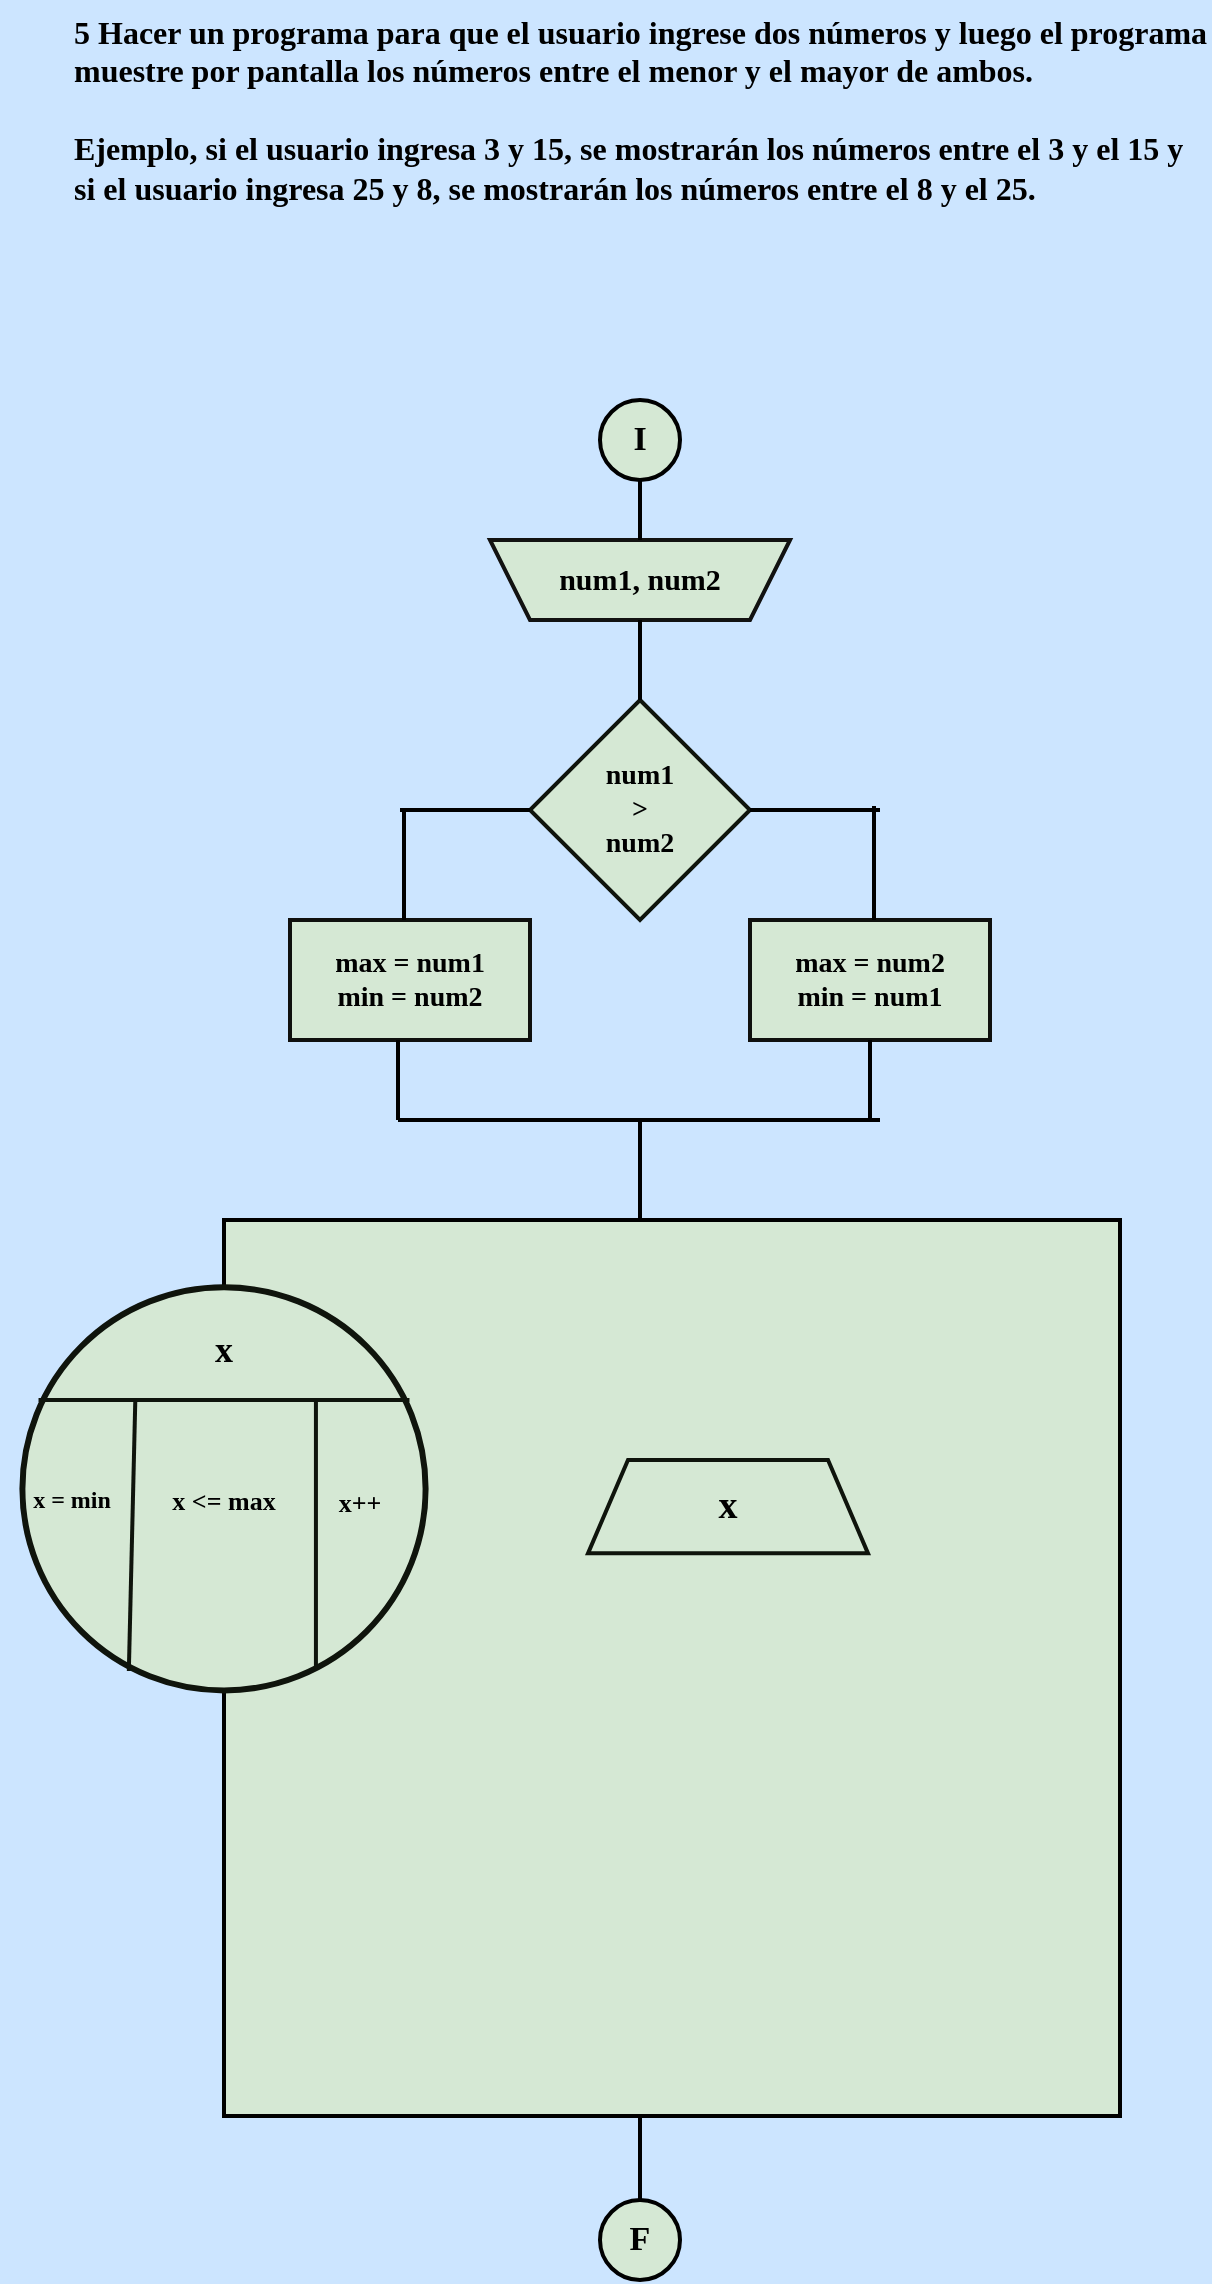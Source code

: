 <mxfile version="24.1.0" type="device">
  <diagram name="Página-1" id="Qb1n5BbiKUjyk07Ub9On">
    <mxGraphModel dx="1420" dy="830" grid="1" gridSize="10" guides="1" tooltips="1" connect="1" arrows="1" fold="1" page="1" pageScale="1" pageWidth="827" pageHeight="1169" background="#CCE5FF" math="0" shadow="0">
      <root>
        <mxCell id="0" />
        <mxCell id="1" parent="0" />
        <mxCell id="dqQK0d48yy7GbnROKeFA-1" value="&lt;font style=&quot;font-size: 16px;&quot; color=&quot;#000000&quot; face=&quot;Comic Sans MS&quot;&gt;&lt;b&gt;5 Hacer un programa para que el usuario ingrese dos números y luego el programa muestre por pantalla los números entre el menor y el mayor de ambos.&lt;br&gt;&lt;br&gt;Ejemplo, si el usuario ingresa 3 y 15, se mostrarán los números entre el 3 y el 15 y si el usuario ingresa 25 y 8, se mostrarán los números entre el 8 y el 25.&lt;/b&gt;&lt;/font&gt;" style="text;whiteSpace=wrap;html=1;fontFamily=Architects Daughter;fontSource=https%3A%2F%2Ffonts.googleapis.com%2Fcss%3Ffamily%3DArchitects%2BDaughter;" vertex="1" parent="1">
          <mxGeometry x="85" width="570" height="170" as="geometry" />
        </mxCell>
        <mxCell id="dqQK0d48yy7GbnROKeFA-60" value="" style="group;aspect=fixed;" vertex="1" connectable="0" parent="1">
          <mxGeometry x="50" y="200" width="560" height="940" as="geometry" />
        </mxCell>
        <mxCell id="dqQK0d48yy7GbnROKeFA-41" value="" style="group;aspect=fixed;" vertex="1" connectable="0" parent="dqQK0d48yy7GbnROKeFA-60">
          <mxGeometry width="560" height="940" as="geometry" />
        </mxCell>
        <mxCell id="dqQK0d48yy7GbnROKeFA-8" value="" style="group;aspect=fixed;" vertex="1" connectable="0" parent="dqQK0d48yy7GbnROKeFA-41">
          <mxGeometry x="300" width="40" height="40" as="geometry" />
        </mxCell>
        <mxCell id="dqQK0d48yy7GbnROKeFA-2" value="" style="strokeWidth=2;html=1;shape=mxgraph.flowchart.start_2;whiteSpace=wrap;rounded=0;labelBackgroundColor=none;strokeColor=#000000;align=center;verticalAlign=middle;fontFamily=Helvetica;fontSize=12;fontColor=default;fillColor=#d5e8d4;" vertex="1" parent="dqQK0d48yy7GbnROKeFA-8">
          <mxGeometry width="40" height="40" as="geometry" />
        </mxCell>
        <mxCell id="dqQK0d48yy7GbnROKeFA-6" value="&lt;font color=&quot;#000000&quot; size=&quot;1&quot; face=&quot;Comic Sans MS&quot;&gt;&lt;b style=&quot;font-size: 17px;&quot;&gt;I&lt;/b&gt;&lt;/font&gt;" style="text;strokeColor=none;align=center;fillColor=none;html=1;verticalAlign=middle;whiteSpace=wrap;rounded=0;fontFamily=Architects Daughter;fontSource=https%3A%2F%2Ffonts.googleapis.com%2Fcss%3Ffamily%3DArchitects%2BDaughter;" vertex="1" parent="dqQK0d48yy7GbnROKeFA-8">
          <mxGeometry x="5" y="5" width="30" height="30" as="geometry" />
        </mxCell>
        <mxCell id="dqQK0d48yy7GbnROKeFA-9" value="" style="group;aspect=fixed;" vertex="1" connectable="0" parent="dqQK0d48yy7GbnROKeFA-41">
          <mxGeometry x="300" y="900" width="40" height="40" as="geometry" />
        </mxCell>
        <mxCell id="dqQK0d48yy7GbnROKeFA-3" value="" style="strokeWidth=2;html=1;shape=mxgraph.flowchart.start_2;whiteSpace=wrap;rounded=0;labelBackgroundColor=none;strokeColor=#000000;align=center;verticalAlign=middle;fontFamily=Helvetica;fontSize=12;fontColor=default;fillColor=#d5e8d4;" vertex="1" parent="dqQK0d48yy7GbnROKeFA-9">
          <mxGeometry width="40" height="40" as="geometry" />
        </mxCell>
        <mxCell id="dqQK0d48yy7GbnROKeFA-7" value="&lt;font color=&quot;#000000&quot; size=&quot;1&quot; face=&quot;Comic Sans MS&quot;&gt;&lt;b style=&quot;font-size: 17px;&quot;&gt;F&lt;/b&gt;&lt;/font&gt;" style="text;strokeColor=none;align=center;fillColor=none;html=1;verticalAlign=middle;whiteSpace=wrap;rounded=0;fontFamily=Architects Daughter;fontSource=https://fonts.googleapis.com/css?family=Architects+Daughter;" vertex="1" parent="dqQK0d48yy7GbnROKeFA-9">
          <mxGeometry x="5" y="5" width="30" height="30" as="geometry" />
        </mxCell>
        <mxCell id="dqQK0d48yy7GbnROKeFA-11" value="" style="group;aspect=fixed;" vertex="1" connectable="0" parent="dqQK0d48yy7GbnROKeFA-41">
          <mxGeometry x="245" y="70" width="150" height="40" as="geometry" />
        </mxCell>
        <mxCell id="dqQK0d48yy7GbnROKeFA-4" value="" style="shape=trapezoid;perimeter=trapezoidPerimeter;whiteSpace=wrap;html=1;fixedSize=1;rounded=0;labelBackgroundColor=none;strokeColor=#121211;strokeWidth=2;align=center;verticalAlign=middle;fontFamily=Helvetica;fontSize=12;fontColor=default;fillColor=#d5e8d4;direction=west;container=0;" vertex="1" parent="dqQK0d48yy7GbnROKeFA-11">
          <mxGeometry width="150" height="40" as="geometry">
            <mxRectangle x="-1020" y="-650" width="50" height="40" as="alternateBounds" />
          </mxGeometry>
        </mxCell>
        <mxCell id="dqQK0d48yy7GbnROKeFA-10" value="&lt;font face=&quot;Comic Sans MS&quot; color=&quot;#000000&quot;&gt;&lt;span style=&quot;font-size: 15px;&quot;&gt;&lt;b&gt;num1, num2&lt;/b&gt;&lt;/span&gt;&lt;/font&gt;" style="text;strokeColor=none;align=center;fillColor=none;html=1;verticalAlign=middle;whiteSpace=wrap;rounded=0;fontFamily=Architects Daughter;fontSource=https://fonts.googleapis.com/css?family=Architects+Daughter;container=0;" vertex="1" parent="dqQK0d48yy7GbnROKeFA-11">
          <mxGeometry x="25" y="5" width="100" height="30" as="geometry" />
        </mxCell>
        <mxCell id="dqQK0d48yy7GbnROKeFA-17" value="" style="group;aspect=fixed;" vertex="1" connectable="0" parent="dqQK0d48yy7GbnROKeFA-41">
          <mxGeometry x="265" y="150" width="110" height="110" as="geometry" />
        </mxCell>
        <mxCell id="dqQK0d48yy7GbnROKeFA-5" value="" style="rhombus;whiteSpace=wrap;html=1;rounded=0;labelBackgroundColor=none;strokeColor=#0F140C;strokeWidth=2;align=center;verticalAlign=middle;fontFamily=Helvetica;fontSize=12;fontColor=default;fillColor=#d5e8d4;" vertex="1" parent="dqQK0d48yy7GbnROKeFA-17">
          <mxGeometry width="110" height="110" as="geometry" />
        </mxCell>
        <mxCell id="dqQK0d48yy7GbnROKeFA-14" value="&lt;b&gt;&lt;font color=&quot;#000000&quot; style=&quot;font-size: 14px;&quot; face=&quot;Comic Sans MS&quot;&gt;num1&lt;/font&gt;&lt;/b&gt;&lt;div&gt;&lt;b&gt;&lt;font color=&quot;#000000&quot; style=&quot;font-size: 14px;&quot; face=&quot;Comic Sans MS&quot;&gt;&amp;gt;&lt;/font&gt;&lt;/b&gt;&lt;/div&gt;&lt;div&gt;&lt;b&gt;&lt;font color=&quot;#000000&quot; style=&quot;font-size: 14px;&quot; face=&quot;Comic Sans MS&quot;&gt;num2&lt;/font&gt;&lt;/b&gt;&lt;/div&gt;" style="text;strokeColor=none;align=center;fillColor=none;html=1;verticalAlign=middle;whiteSpace=wrap;rounded=0;fontFamily=Architects Daughter;fontSource=https%3A%2F%2Ffonts.googleapis.com%2Fcss%3Ffamily%3DArchitects%2BDaughter;" vertex="1" parent="dqQK0d48yy7GbnROKeFA-17">
          <mxGeometry x="25" y="27.5" width="60" height="55" as="geometry" />
        </mxCell>
        <mxCell id="dqQK0d48yy7GbnROKeFA-19" value="" style="group;aspect=fixed;" vertex="1" connectable="0" parent="dqQK0d48yy7GbnROKeFA-41">
          <mxGeometry x="145" y="260" width="120" height="60" as="geometry" />
        </mxCell>
        <mxCell id="dqQK0d48yy7GbnROKeFA-12" value="" style="rounded=0;whiteSpace=wrap;html=1;labelBackgroundColor=none;strokeColor=#0f100e;strokeWidth=2;align=center;verticalAlign=middle;fontFamily=Helvetica;fontSize=12;fontColor=default;fillColor=#d5e8d4;" vertex="1" parent="dqQK0d48yy7GbnROKeFA-19">
          <mxGeometry width="120" height="60" as="geometry" />
        </mxCell>
        <mxCell id="dqQK0d48yy7GbnROKeFA-16" value="&lt;b style=&quot;font-size: 14px;&quot;&gt;&lt;font color=&quot;#000000&quot; style=&quot;font-size: 14px;&quot; face=&quot;Comic Sans MS&quot;&gt;max = &lt;/font&gt;&lt;font color=&quot;#000000&quot; style=&quot;font-size: 14px;&quot; face=&quot;Comic Sans MS&quot;&gt;num1&lt;/font&gt;&lt;/b&gt;&lt;div&gt;&lt;b style=&quot;font-size: 14px;&quot;&gt;&lt;font color=&quot;#000000&quot; style=&quot;font-size: 14px;&quot; face=&quot;Comic Sans MS&quot;&gt;min = num2&lt;/font&gt;&lt;/b&gt;&lt;/div&gt;" style="text;strokeColor=none;align=center;fillColor=none;html=1;verticalAlign=middle;whiteSpace=wrap;rounded=0;fontFamily=Architects Daughter;fontSource=https://fonts.googleapis.com/css?family=Architects+Daughter;" vertex="1" parent="dqQK0d48yy7GbnROKeFA-19">
          <mxGeometry x="5" y="5" width="110" height="50" as="geometry" />
        </mxCell>
        <mxCell id="dqQK0d48yy7GbnROKeFA-20" value="" style="group;aspect=fixed;" vertex="1" connectable="0" parent="dqQK0d48yy7GbnROKeFA-41">
          <mxGeometry x="375" y="260" width="120" height="60" as="geometry" />
        </mxCell>
        <mxCell id="dqQK0d48yy7GbnROKeFA-13" value="" style="rounded=0;whiteSpace=wrap;html=1;labelBackgroundColor=none;strokeColor=#0f100e;strokeWidth=2;align=center;verticalAlign=middle;fontFamily=Helvetica;fontSize=12;fontColor=default;fillColor=#d5e8d4;" vertex="1" parent="dqQK0d48yy7GbnROKeFA-20">
          <mxGeometry width="120" height="60" as="geometry" />
        </mxCell>
        <mxCell id="dqQK0d48yy7GbnROKeFA-18" value="&lt;b style=&quot;font-size: 14px;&quot;&gt;&lt;font color=&quot;#000000&quot; style=&quot;font-size: 14px;&quot; face=&quot;Comic Sans MS&quot;&gt;max = &lt;/font&gt;&lt;font color=&quot;#000000&quot; style=&quot;font-size: 14px;&quot; face=&quot;Comic Sans MS&quot;&gt;num2&lt;/font&gt;&lt;/b&gt;&lt;div&gt;&lt;b style=&quot;font-size: 14px;&quot;&gt;&lt;font color=&quot;#000000&quot; style=&quot;font-size: 14px;&quot; face=&quot;Comic Sans MS&quot;&gt;min = num1&lt;/font&gt;&lt;/b&gt;&lt;/div&gt;" style="text;strokeColor=none;align=center;fillColor=none;html=1;verticalAlign=middle;whiteSpace=wrap;rounded=0;fontFamily=Architects Daughter;fontSource=https://fonts.googleapis.com/css?family=Architects+Daughter;" vertex="1" parent="dqQK0d48yy7GbnROKeFA-20">
          <mxGeometry x="5" y="5" width="110" height="50" as="geometry" />
        </mxCell>
        <mxCell id="dqQK0d48yy7GbnROKeFA-26" value="" style="group;aspect=fixed;" vertex="1" connectable="0" parent="dqQK0d48yy7GbnROKeFA-41">
          <mxGeometry y="410" width="560" height="448" as="geometry" />
        </mxCell>
        <mxCell id="dqQK0d48yy7GbnROKeFA-27" value="" style="whiteSpace=wrap;html=1;aspect=fixed;rounded=0;labelBackgroundColor=none;strokeColor=#000000;strokeWidth=2;align=center;verticalAlign=middle;fontFamily=Helvetica;fontSize=12;fontColor=default;fillColor=#d5e8d4;" vertex="1" parent="dqQK0d48yy7GbnROKeFA-26">
          <mxGeometry x="112.0" width="448.0" height="448.0" as="geometry" />
        </mxCell>
        <mxCell id="dqQK0d48yy7GbnROKeFA-28" value="" style="group;aspect=fixed;" vertex="1" connectable="0" parent="dqQK0d48yy7GbnROKeFA-26">
          <mxGeometry x="11.2" y="33.6" width="201.6" height="201.6" as="geometry" />
        </mxCell>
        <mxCell id="dqQK0d48yy7GbnROKeFA-29" value="" style="ellipse;whiteSpace=wrap;html=1;aspect=fixed;rounded=0;labelBackgroundColor=none;strokeColor=#0F140C;strokeWidth=3;align=center;verticalAlign=middle;fontFamily=Helvetica;fontSize=12;fontColor=default;fillColor=#d5e8d4;" vertex="1" parent="dqQK0d48yy7GbnROKeFA-28">
          <mxGeometry width="201.6" height="201.6" as="geometry" />
        </mxCell>
        <mxCell id="dqQK0d48yy7GbnROKeFA-30" value="" style="endArrow=none;html=1;rounded=0;strokeColor=#0F140C;fontFamily=Helvetica;fontSize=12;fontColor=default;fillColor=#B2C9AB;strokeWidth=2;" edge="1" parent="dqQK0d48yy7GbnROKeFA-28">
          <mxGeometry width="50" height="50" relative="1" as="geometry">
            <mxPoint x="193.536" y="56.448" as="sourcePoint" />
            <mxPoint x="8.064" y="56.448" as="targetPoint" />
          </mxGeometry>
        </mxCell>
        <mxCell id="dqQK0d48yy7GbnROKeFA-31" value="" style="endArrow=none;html=1;rounded=0;strokeColor=#0F140C;fontFamily=Helvetica;fontSize=12;fontColor=default;fillColor=#B2C9AB;exitX=0.264;exitY=0.952;exitDx=0;exitDy=0;exitPerimeter=0;strokeWidth=2;" edge="1" parent="dqQK0d48yy7GbnROKeFA-28" source="dqQK0d48yy7GbnROKeFA-29">
          <mxGeometry width="50" height="50" relative="1" as="geometry">
            <mxPoint x="48.384" y="120.96" as="sourcePoint" />
            <mxPoint x="56.448" y="56.448" as="targetPoint" />
          </mxGeometry>
        </mxCell>
        <mxCell id="dqQK0d48yy7GbnROKeFA-32" value="" style="endArrow=none;html=1;rounded=0;strokeColor=#0F140C;fontFamily=Helvetica;fontSize=12;fontColor=default;fillColor=#B2C9AB;exitX=0.728;exitY=0.948;exitDx=0;exitDy=0;exitPerimeter=0;strokeWidth=2;" edge="1" parent="dqQK0d48yy7GbnROKeFA-28" source="dqQK0d48yy7GbnROKeFA-29">
          <mxGeometry width="50" height="50" relative="1" as="geometry">
            <mxPoint x="120.96" y="137.088" as="sourcePoint" />
            <mxPoint x="146.765" y="56.448" as="targetPoint" />
          </mxGeometry>
        </mxCell>
        <mxCell id="dqQK0d48yy7GbnROKeFA-33" value="&lt;b&gt;&lt;font color=&quot;#000000&quot; style=&quot;font-size: 12px;&quot; face=&quot;Comic Sans MS&quot;&gt;x = min&lt;/font&gt;&lt;/b&gt;" style="text;strokeColor=none;align=center;fillColor=none;html=1;verticalAlign=middle;whiteSpace=wrap;rounded=0;fontFamily=Architects Daughter;fontSource=https://fonts.googleapis.com/css?family=Architects+Daughter;" vertex="1" parent="dqQK0d48yy7GbnROKeFA-28">
          <mxGeometry y="96.4" width="50" height="20" as="geometry" />
        </mxCell>
        <mxCell id="dqQK0d48yy7GbnROKeFA-34" value="&lt;b&gt;&lt;font color=&quot;#000000&quot; style=&quot;font-size: 13px;&quot; face=&quot;Comic Sans MS&quot;&gt;x &amp;lt;= max&lt;/font&gt;&lt;/b&gt;" style="text;strokeColor=none;align=center;fillColor=none;html=1;verticalAlign=middle;whiteSpace=wrap;rounded=0;fontFamily=Architects Daughter;fontSource=https://fonts.googleapis.com/css?family=Architects+Daughter;" vertex="1" parent="dqQK0d48yy7GbnROKeFA-28">
          <mxGeometry x="65.8" y="97.4" width="70" height="20" as="geometry" />
        </mxCell>
        <mxCell id="dqQK0d48yy7GbnROKeFA-59" value="&lt;b&gt;&lt;font color=&quot;#000000&quot; style=&quot;font-size: 18px;&quot; face=&quot;Comic Sans MS&quot;&gt;x&lt;/font&gt;&lt;/b&gt;" style="text;strokeColor=none;align=center;fillColor=none;html=1;verticalAlign=middle;whiteSpace=wrap;rounded=0;fontFamily=Architects Daughter;fontSource=https%3A%2F%2Ffonts.googleapis.com%2Fcss%3Ffamily%3DArchitects%2BDaughter;" vertex="1" parent="dqQK0d48yy7GbnROKeFA-28">
          <mxGeometry x="70.8" y="16.4" width="60" height="30" as="geometry" />
        </mxCell>
        <mxCell id="dqQK0d48yy7GbnROKeFA-37" value="" style="group;aspect=fixed;" vertex="1" connectable="0" parent="dqQK0d48yy7GbnROKeFA-26">
          <mxGeometry x="294" y="120" width="140" height="46.67" as="geometry" />
        </mxCell>
        <mxCell id="dqQK0d48yy7GbnROKeFA-38" value="" style="shape=trapezoid;perimeter=trapezoidPerimeter;whiteSpace=wrap;html=1;fixedSize=1;rounded=0;labelBackgroundColor=none;strokeColor=#0F140C;strokeWidth=2;align=center;verticalAlign=middle;fontFamily=Helvetica;fontSize=12;fontColor=default;fillColor=#d5e8d4;" vertex="1" parent="dqQK0d48yy7GbnROKeFA-37">
          <mxGeometry width="140" height="46.67" as="geometry" />
        </mxCell>
        <mxCell id="dqQK0d48yy7GbnROKeFA-39" value="&lt;b&gt;&lt;font color=&quot;#000000&quot; style=&quot;font-size: 19px;&quot; face=&quot;Comic Sans MS&quot;&gt;x&lt;/font&gt;&lt;/b&gt;" style="text;strokeColor=none;align=center;fillColor=none;html=1;verticalAlign=middle;whiteSpace=wrap;rounded=0;fontFamily=Architects Daughter;fontSource=https://fonts.googleapis.com/css?family=Architects+Daughter;" vertex="1" parent="dqQK0d48yy7GbnROKeFA-37">
          <mxGeometry x="35" y="5.834" width="70" height="35.002" as="geometry" />
        </mxCell>
        <mxCell id="dqQK0d48yy7GbnROKeFA-36" value="&lt;b&gt;&lt;font color=&quot;#000000&quot; style=&quot;font-size: 13px;&quot; face=&quot;Comic Sans MS&quot;&gt;x++&lt;/font&gt;&lt;/b&gt;" style="text;strokeColor=none;align=center;fillColor=none;html=1;verticalAlign=middle;whiteSpace=wrap;rounded=0;fontFamily=Architects Daughter;fontSource=https://fonts.googleapis.com/css?family=Architects+Daughter;" vertex="1" parent="dqQK0d48yy7GbnROKeFA-41">
          <mxGeometry x="160" y="542" width="40" height="20" as="geometry" />
        </mxCell>
        <mxCell id="dqQK0d48yy7GbnROKeFA-42" value="" style="line;strokeWidth=2;direction=south;html=1;hachureGap=4;fontFamily=Architects Daughter;fontSource=https://fonts.googleapis.com/css?family=Architects+Daughter;strokeColor=#000000;" vertex="1" parent="dqQK0d48yy7GbnROKeFA-41">
          <mxGeometry x="315" y="40" width="10" height="30" as="geometry" />
        </mxCell>
        <mxCell id="dqQK0d48yy7GbnROKeFA-48" value="" style="line;strokeWidth=2;direction=south;html=1;hachureGap=4;fontFamily=Architects Daughter;fontSource=https://fonts.googleapis.com/css?family=Architects+Daughter;strokeColor=#000000;" vertex="1" parent="dqQK0d48yy7GbnROKeFA-41">
          <mxGeometry x="315" y="110" width="10" height="40" as="geometry" />
        </mxCell>
        <mxCell id="dqQK0d48yy7GbnROKeFA-57" value="" style="line;strokeWidth=2;html=1;perimeter=backbonePerimeter;points=[];outlineConnect=0;hachureGap=4;fontFamily=Architects Daughter;fontSource=https://fonts.googleapis.com/css?family=Architects+Daughter;strokeColor=#000000;" vertex="1" parent="dqQK0d48yy7GbnROKeFA-41">
          <mxGeometry x="200" y="200" width="65" height="10" as="geometry" />
        </mxCell>
        <mxCell id="dqQK0d48yy7GbnROKeFA-56" value="" style="line;strokeWidth=2;html=1;perimeter=backbonePerimeter;points=[];outlineConnect=0;hachureGap=4;fontFamily=Architects Daughter;fontSource=https://fonts.googleapis.com/css?family=Architects+Daughter;strokeColor=#000000;" vertex="1" parent="dqQK0d48yy7GbnROKeFA-41">
          <mxGeometry x="375" y="200" width="65" height="10" as="geometry" />
        </mxCell>
        <mxCell id="dqQK0d48yy7GbnROKeFA-43" value="" style="line;strokeWidth=2;direction=south;html=1;hachureGap=4;fontFamily=Architects Daughter;fontSource=https://fonts.googleapis.com/css?family=Architects+Daughter;strokeColor=#000000;" vertex="1" parent="dqQK0d48yy7GbnROKeFA-41">
          <mxGeometry x="430" y="320" width="10" height="40" as="geometry" />
        </mxCell>
        <mxCell id="dqQK0d48yy7GbnROKeFA-49" value="" style="line;strokeWidth=2;direction=south;html=1;hachureGap=4;fontFamily=Architects Daughter;fontSource=https://fonts.googleapis.com/css?family=Architects+Daughter;strokeColor=#000000;" vertex="1" parent="dqQK0d48yy7GbnROKeFA-41">
          <mxGeometry x="315" y="360" width="10" height="50" as="geometry" />
        </mxCell>
        <mxCell id="dqQK0d48yy7GbnROKeFA-50" value="" style="line;strokeWidth=2;direction=south;html=1;hachureGap=4;fontFamily=Architects Daughter;fontSource=https://fonts.googleapis.com/css?family=Architects+Daughter;strokeColor=#000000;" vertex="1" parent="dqQK0d48yy7GbnROKeFA-41">
          <mxGeometry x="315" y="858" width="10" height="42" as="geometry" />
        </mxCell>
        <mxCell id="dqQK0d48yy7GbnROKeFA-44" value="" style="line;strokeWidth=2;direction=south;html=1;hachureGap=4;fontFamily=Architects Daughter;fontSource=https://fonts.googleapis.com/css?family=Architects+Daughter;strokeColor=#000000;" vertex="1" parent="dqQK0d48yy7GbnROKeFA-60">
          <mxGeometry x="197" y="205" width="10" height="55" as="geometry" />
        </mxCell>
        <mxCell id="dqQK0d48yy7GbnROKeFA-46" value="" style="line;strokeWidth=2;direction=south;html=1;hachureGap=4;fontFamily=Architects Daughter;fontSource=https://fonts.googleapis.com/css?family=Architects+Daughter;strokeColor=#000000;" vertex="1" parent="dqQK0d48yy7GbnROKeFA-60">
          <mxGeometry x="194" y="320" width="10" height="40" as="geometry" />
        </mxCell>
        <mxCell id="dqQK0d48yy7GbnROKeFA-47" value="" style="line;strokeWidth=2;direction=south;html=1;hachureGap=4;fontFamily=Architects Daughter;fontSource=https://fonts.googleapis.com/css?family=Architects+Daughter;strokeColor=#000000;" vertex="1" parent="dqQK0d48yy7GbnROKeFA-60">
          <mxGeometry x="432" y="203" width="10" height="57" as="geometry" />
        </mxCell>
        <mxCell id="dqQK0d48yy7GbnROKeFA-55" value="" style="line;strokeWidth=2;html=1;perimeter=backbonePerimeter;points=[];outlineConnect=0;hachureGap=4;fontFamily=Architects Daughter;fontSource=https://fonts.googleapis.com/css?family=Architects+Daughter;strokeColor=#000000;" vertex="1" parent="dqQK0d48yy7GbnROKeFA-60">
          <mxGeometry x="199" y="355" width="241" height="10" as="geometry" />
        </mxCell>
      </root>
    </mxGraphModel>
  </diagram>
</mxfile>

